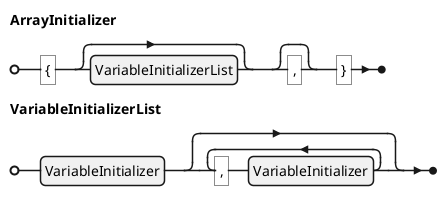 @startebnf
ArrayInitializer = "{", [VariableInitializerList], [","], "}";
VariableInitializerList = VariableInitializer, {",", VariableInitializer};
@endebnf
